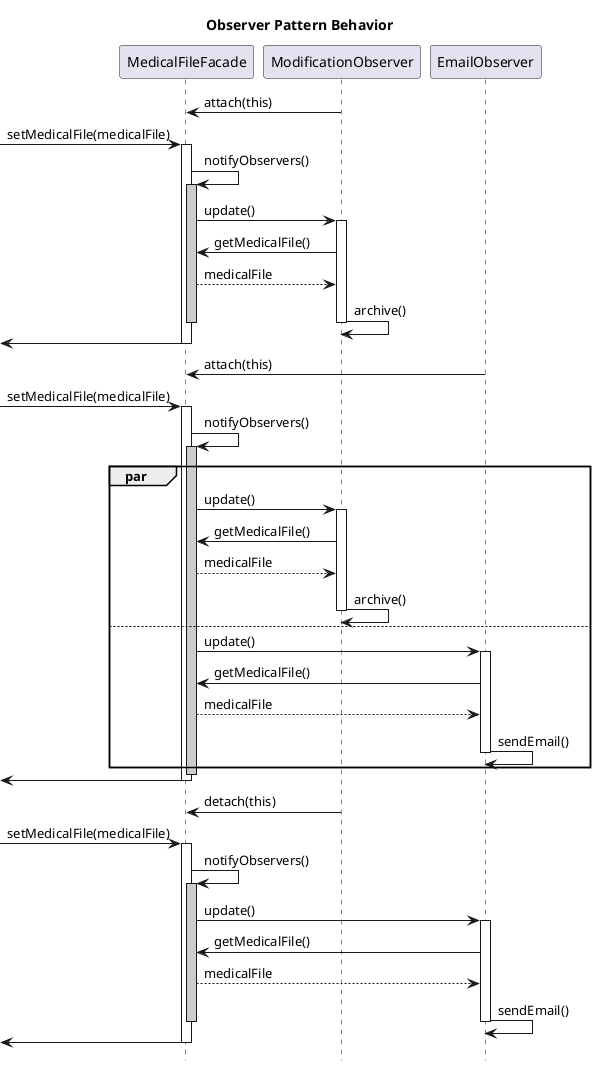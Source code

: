 @startuml

hide footbox
title Observer Pattern Behavior

participant "MedicalFileFacade" as CS
participant "ModificationObserver" as O1
participant "EmailObserver" as O2

O1 -> CS: attach(this)

[-> CS: setMedicalFile(medicalFile)
activate CS
CS -> CS: notifyObservers()
activate CS  #CCCCCC
CS -> O1: update()
activate O1
O1 -> CS: getMedicalFile()
CS --> O1: medicalFile
O1 -> O1: archive()
deactivate O1
deactivate CS
[<- CS
deactivate CS

O2 -> CS: attach(this)

[-> CS: setMedicalFile(medicalFile)
activate CS
CS -> CS: notifyObservers()
activate CS  #CCCCCC
par
  CS -> O1: update()
  activate O1
    O1 -> CS: getMedicalFile()
    CS --> O1: medicalFile
    O1 -> O1: archive()
  deactivate O1
else
  CS -> O2: update()
  activate O2
    O2 -> CS: getMedicalFile()
    CS --> O2: medicalFile
    O2 -> O2: sendEmail()
  deactivate O2
end
deactivate CS
[<- CS
deactivate CS

O1 -> CS: detach(this)

[-> CS: setMedicalFile(medicalFile)
activate CS
CS -> CS: notifyObservers()
activate CS  #CCCCCC
CS -> O2: update()
activate O2
O2 -> CS: getMedicalFile()
CS --> O2: medicalFile
O2 -> O2: sendEmail()
deactivate O2
deactivate CS
[<- CS
deactivate CS



@enduml
